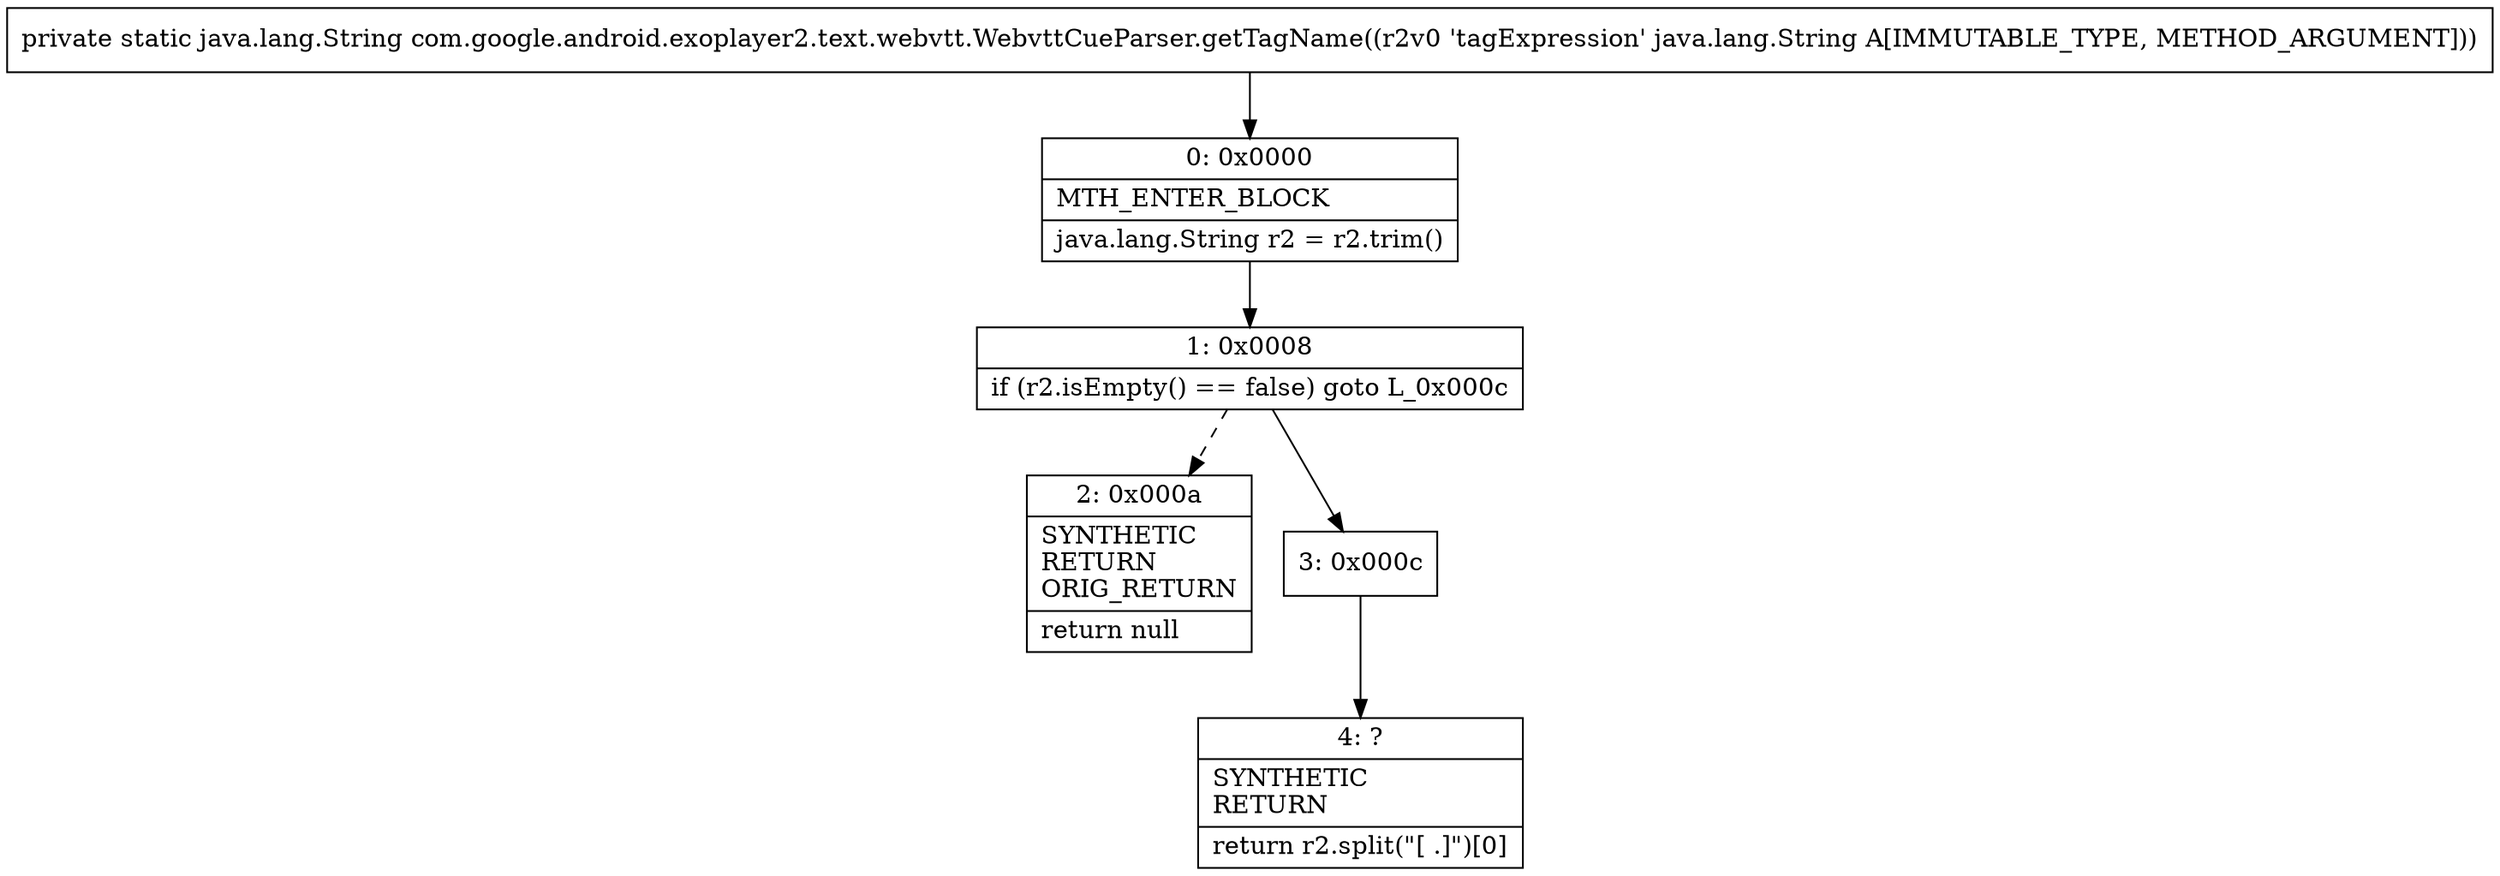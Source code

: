 digraph "CFG forcom.google.android.exoplayer2.text.webvtt.WebvttCueParser.getTagName(Ljava\/lang\/String;)Ljava\/lang\/String;" {
Node_0 [shape=record,label="{0\:\ 0x0000|MTH_ENTER_BLOCK\l|java.lang.String r2 = r2.trim()\l}"];
Node_1 [shape=record,label="{1\:\ 0x0008|if (r2.isEmpty() == false) goto L_0x000c\l}"];
Node_2 [shape=record,label="{2\:\ 0x000a|SYNTHETIC\lRETURN\lORIG_RETURN\l|return null\l}"];
Node_3 [shape=record,label="{3\:\ 0x000c}"];
Node_4 [shape=record,label="{4\:\ ?|SYNTHETIC\lRETURN\l|return r2.split(\"[ .]\")[0]\l}"];
MethodNode[shape=record,label="{private static java.lang.String com.google.android.exoplayer2.text.webvtt.WebvttCueParser.getTagName((r2v0 'tagExpression' java.lang.String A[IMMUTABLE_TYPE, METHOD_ARGUMENT])) }"];
MethodNode -> Node_0;
Node_0 -> Node_1;
Node_1 -> Node_2[style=dashed];
Node_1 -> Node_3;
Node_3 -> Node_4;
}

